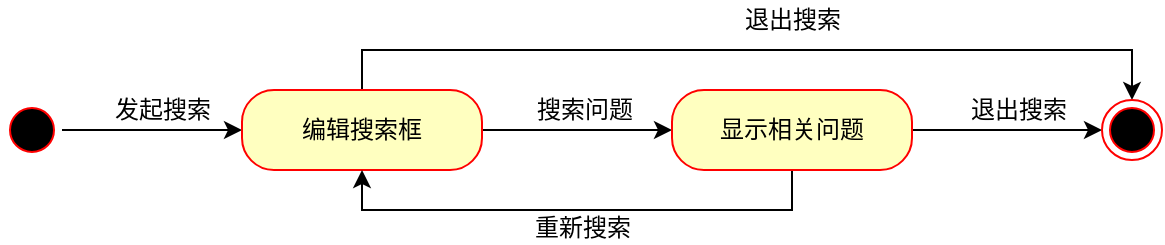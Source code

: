 <mxfile version="12.9.3" type="device"><diagram id="6wMeyarMs7nROyQC8wwc" name="第 1 页"><mxGraphModel dx="1026" dy="594" grid="1" gridSize="10" guides="1" tooltips="1" connect="1" arrows="1" fold="1" page="1" pageScale="1" pageWidth="1169" pageHeight="1654" math="0" shadow="0"><root><mxCell id="0"/><mxCell id="1" parent="0"/><mxCell id="McGeUcWjZlQMqXrNBmwk-1" style="edgeStyle=orthogonalEdgeStyle;rounded=0;orthogonalLoop=1;jettySize=auto;html=1;exitX=1;exitY=0.5;exitDx=0;exitDy=0;entryX=0;entryY=0.5;entryDx=0;entryDy=0;" edge="1" parent="1" source="McGeUcWjZlQMqXrNBmwk-2" target="McGeUcWjZlQMqXrNBmwk-6"><mxGeometry relative="1" as="geometry"/></mxCell><mxCell id="McGeUcWjZlQMqXrNBmwk-2" value="" style="ellipse;html=1;shape=startState;fillColor=#000000;strokeColor=#ff0000;" vertex="1" parent="1"><mxGeometry x="130" y="160" width="30" height="30" as="geometry"/></mxCell><mxCell id="McGeUcWjZlQMqXrNBmwk-3" style="edgeStyle=orthogonalEdgeStyle;rounded=0;orthogonalLoop=1;jettySize=auto;html=1;exitX=1;exitY=0.5;exitDx=0;exitDy=0;entryX=0;entryY=0.5;entryDx=0;entryDy=0;" edge="1" parent="1" source="McGeUcWjZlQMqXrNBmwk-6" target="McGeUcWjZlQMqXrNBmwk-8"><mxGeometry relative="1" as="geometry"/></mxCell><mxCell id="McGeUcWjZlQMqXrNBmwk-4" value="搜索问题" style="text;html=1;align=center;verticalAlign=middle;resizable=0;points=[];labelBackgroundColor=#ffffff;" vertex="1" connectable="0" parent="McGeUcWjZlQMqXrNBmwk-3"><mxGeometry x="-0.149" y="11" relative="1" as="geometry"><mxPoint x="10" y="1" as="offset"/></mxGeometry></mxCell><mxCell id="McGeUcWjZlQMqXrNBmwk-5" style="edgeStyle=orthogonalEdgeStyle;rounded=0;orthogonalLoop=1;jettySize=auto;html=1;exitX=0.5;exitY=0;exitDx=0;exitDy=0;entryX=0.5;entryY=0;entryDx=0;entryDy=0;" edge="1" parent="1" source="McGeUcWjZlQMqXrNBmwk-6" target="McGeUcWjZlQMqXrNBmwk-9"><mxGeometry relative="1" as="geometry"/></mxCell><mxCell id="McGeUcWjZlQMqXrNBmwk-6" value="编辑搜索框" style="rounded=1;whiteSpace=wrap;html=1;arcSize=40;fontColor=#000000;fillColor=#ffffc0;strokeColor=#ff0000;" vertex="1" parent="1"><mxGeometry x="250" y="155" width="120" height="40" as="geometry"/></mxCell><mxCell id="McGeUcWjZlQMqXrNBmwk-7" style="edgeStyle=orthogonalEdgeStyle;rounded=0;orthogonalLoop=1;jettySize=auto;html=1;exitX=1;exitY=0.5;exitDx=0;exitDy=0;entryX=0;entryY=0.5;entryDx=0;entryDy=0;" edge="1" parent="1" source="McGeUcWjZlQMqXrNBmwk-8" target="McGeUcWjZlQMqXrNBmwk-9"><mxGeometry relative="1" as="geometry"/></mxCell><mxCell id="McGeUcWjZlQMqXrNBmwk-14" style="edgeStyle=orthogonalEdgeStyle;rounded=0;orthogonalLoop=1;jettySize=auto;html=1;exitX=0.5;exitY=1;exitDx=0;exitDy=0;entryX=0.5;entryY=1;entryDx=0;entryDy=0;" edge="1" parent="1" source="McGeUcWjZlQMqXrNBmwk-8" target="McGeUcWjZlQMqXrNBmwk-6"><mxGeometry relative="1" as="geometry"/></mxCell><mxCell id="McGeUcWjZlQMqXrNBmwk-15" value="重新搜索" style="text;html=1;align=center;verticalAlign=middle;resizable=0;points=[];labelBackgroundColor=#ffffff;" vertex="1" connectable="0" parent="McGeUcWjZlQMqXrNBmwk-14"><mxGeometry x="0.186" y="9" relative="1" as="geometry"><mxPoint x="26" as="offset"/></mxGeometry></mxCell><mxCell id="McGeUcWjZlQMqXrNBmwk-8" value="显示相关问题" style="rounded=1;whiteSpace=wrap;html=1;arcSize=40;fontColor=#000000;fillColor=#ffffc0;strokeColor=#ff0000;" vertex="1" parent="1"><mxGeometry x="465" y="155" width="120" height="40" as="geometry"/></mxCell><mxCell id="McGeUcWjZlQMqXrNBmwk-9" value="" style="ellipse;html=1;shape=endState;fillColor=#000000;strokeColor=#ff0000;" vertex="1" parent="1"><mxGeometry x="680" y="160" width="30" height="30" as="geometry"/></mxCell><mxCell id="McGeUcWjZlQMqXrNBmwk-10" value="发起搜索" style="text;html=1;align=center;verticalAlign=middle;resizable=0;points=[];autosize=1;" vertex="1" parent="1"><mxGeometry x="180" y="155" width="60" height="20" as="geometry"/></mxCell><mxCell id="McGeUcWjZlQMqXrNBmwk-11" value="退出搜索" style="text;html=1;align=center;verticalAlign=middle;resizable=0;points=[];autosize=1;" vertex="1" parent="1"><mxGeometry x="608" y="155" width="60" height="20" as="geometry"/></mxCell><mxCell id="McGeUcWjZlQMqXrNBmwk-12" value="退出搜索" style="text;html=1;align=center;verticalAlign=middle;resizable=0;points=[];autosize=1;" vertex="1" parent="1"><mxGeometry x="495" y="110" width="60" height="20" as="geometry"/></mxCell></root></mxGraphModel></diagram></mxfile>